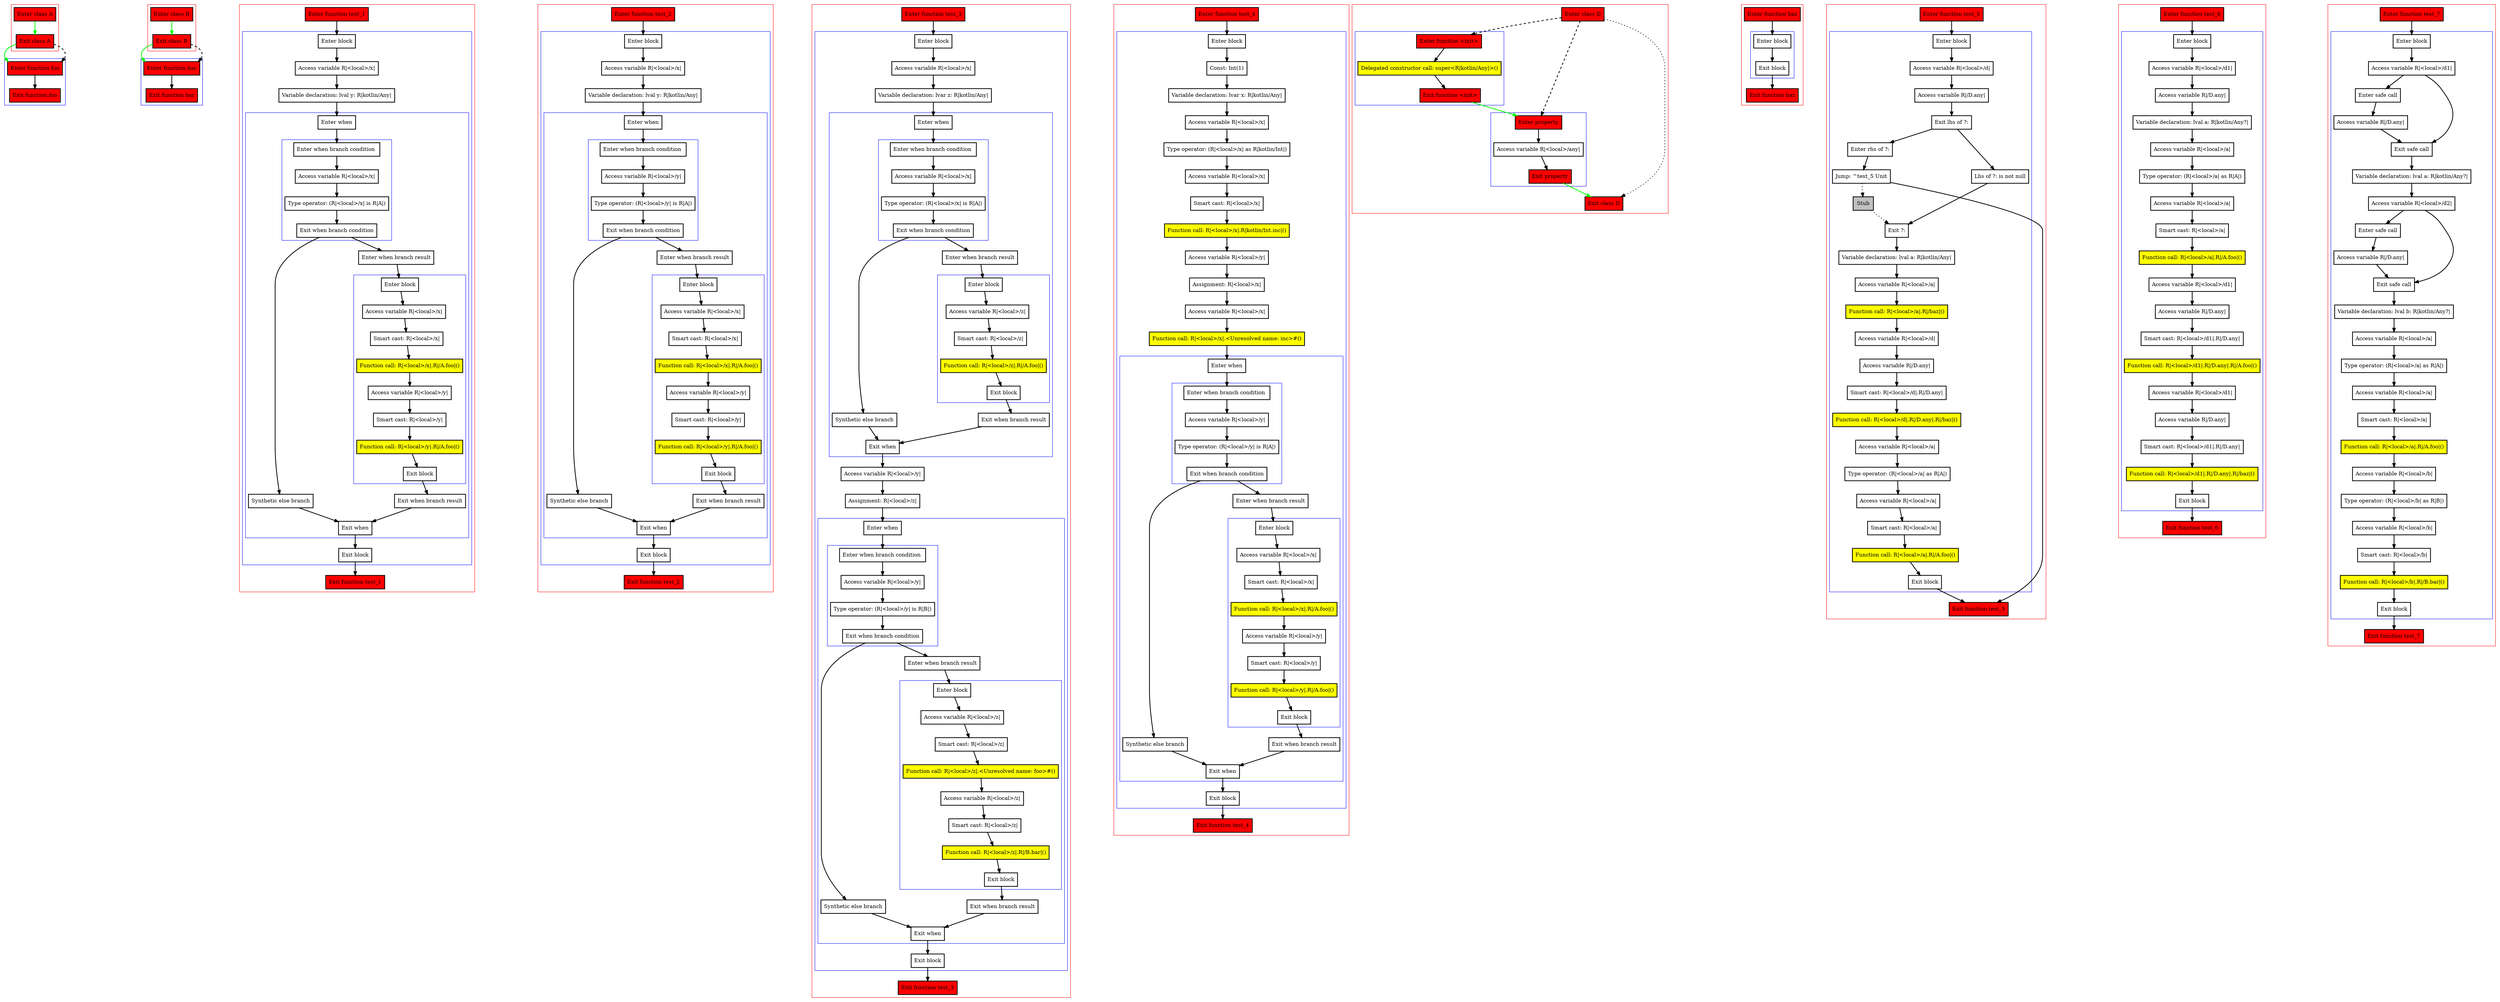 digraph boundSmartcasts_kt {
    graph [nodesep=3]
    node [shape=box penwidth=2]
    edge [penwidth=2]

    subgraph cluster_0 {
        color=red
        0 [label="Enter class A" style="filled" fillcolor=red];
        1 [label="Exit class A" style="filled" fillcolor=red];
    }
    subgraph cluster_1 {
        color=blue
        2 [label="Enter function foo" style="filled" fillcolor=red];
        3 [label="Exit function foo" style="filled" fillcolor=red];
    }
    0 -> {1} [color=green];
    1 -> {2} [color=green];
    1 -> {2} [style=dashed];
    2 -> {3};

    subgraph cluster_2 {
        color=red
        4 [label="Enter class B" style="filled" fillcolor=red];
        5 [label="Exit class B" style="filled" fillcolor=red];
    }
    subgraph cluster_3 {
        color=blue
        6 [label="Enter function bar" style="filled" fillcolor=red];
        7 [label="Exit function bar" style="filled" fillcolor=red];
    }
    4 -> {5} [color=green];
    5 -> {6} [color=green];
    5 -> {6} [style=dashed];
    6 -> {7};

    subgraph cluster_4 {
        color=red
        8 [label="Enter function test_1" style="filled" fillcolor=red];
        subgraph cluster_5 {
            color=blue
            9 [label="Enter block"];
            10 [label="Access variable R|<local>/x|"];
            11 [label="Variable declaration: lval y: R|kotlin/Any|"];
            subgraph cluster_6 {
                color=blue
                12 [label="Enter when"];
                subgraph cluster_7 {
                    color=blue
                    13 [label="Enter when branch condition "];
                    14 [label="Access variable R|<local>/x|"];
                    15 [label="Type operator: (R|<local>/x| is R|A|)"];
                    16 [label="Exit when branch condition"];
                }
                17 [label="Synthetic else branch"];
                18 [label="Enter when branch result"];
                subgraph cluster_8 {
                    color=blue
                    19 [label="Enter block"];
                    20 [label="Access variable R|<local>/x|"];
                    21 [label="Smart cast: R|<local>/x|"];
                    22 [label="Function call: R|<local>/x|.R|/A.foo|()" style="filled" fillcolor=yellow];
                    23 [label="Access variable R|<local>/y|"];
                    24 [label="Smart cast: R|<local>/y|"];
                    25 [label="Function call: R|<local>/y|.R|/A.foo|()" style="filled" fillcolor=yellow];
                    26 [label="Exit block"];
                }
                27 [label="Exit when branch result"];
                28 [label="Exit when"];
            }
            29 [label="Exit block"];
        }
        30 [label="Exit function test_1" style="filled" fillcolor=red];
    }
    8 -> {9};
    9 -> {10};
    10 -> {11};
    11 -> {12};
    12 -> {13};
    13 -> {14};
    14 -> {15};
    15 -> {16};
    16 -> {17 18};
    17 -> {28};
    18 -> {19};
    19 -> {20};
    20 -> {21};
    21 -> {22};
    22 -> {23};
    23 -> {24};
    24 -> {25};
    25 -> {26};
    26 -> {27};
    27 -> {28};
    28 -> {29};
    29 -> {30};

    subgraph cluster_9 {
        color=red
        31 [label="Enter function test_2" style="filled" fillcolor=red];
        subgraph cluster_10 {
            color=blue
            32 [label="Enter block"];
            33 [label="Access variable R|<local>/x|"];
            34 [label="Variable declaration: lval y: R|kotlin/Any|"];
            subgraph cluster_11 {
                color=blue
                35 [label="Enter when"];
                subgraph cluster_12 {
                    color=blue
                    36 [label="Enter when branch condition "];
                    37 [label="Access variable R|<local>/y|"];
                    38 [label="Type operator: (R|<local>/y| is R|A|)"];
                    39 [label="Exit when branch condition"];
                }
                40 [label="Synthetic else branch"];
                41 [label="Enter when branch result"];
                subgraph cluster_13 {
                    color=blue
                    42 [label="Enter block"];
                    43 [label="Access variable R|<local>/x|"];
                    44 [label="Smart cast: R|<local>/x|"];
                    45 [label="Function call: R|<local>/x|.R|/A.foo|()" style="filled" fillcolor=yellow];
                    46 [label="Access variable R|<local>/y|"];
                    47 [label="Smart cast: R|<local>/y|"];
                    48 [label="Function call: R|<local>/y|.R|/A.foo|()" style="filled" fillcolor=yellow];
                    49 [label="Exit block"];
                }
                50 [label="Exit when branch result"];
                51 [label="Exit when"];
            }
            52 [label="Exit block"];
        }
        53 [label="Exit function test_2" style="filled" fillcolor=red];
    }
    31 -> {32};
    32 -> {33};
    33 -> {34};
    34 -> {35};
    35 -> {36};
    36 -> {37};
    37 -> {38};
    38 -> {39};
    39 -> {40 41};
    40 -> {51};
    41 -> {42};
    42 -> {43};
    43 -> {44};
    44 -> {45};
    45 -> {46};
    46 -> {47};
    47 -> {48};
    48 -> {49};
    49 -> {50};
    50 -> {51};
    51 -> {52};
    52 -> {53};

    subgraph cluster_14 {
        color=red
        54 [label="Enter function test_3" style="filled" fillcolor=red];
        subgraph cluster_15 {
            color=blue
            55 [label="Enter block"];
            56 [label="Access variable R|<local>/x|"];
            57 [label="Variable declaration: lvar z: R|kotlin/Any|"];
            subgraph cluster_16 {
                color=blue
                58 [label="Enter when"];
                subgraph cluster_17 {
                    color=blue
                    59 [label="Enter when branch condition "];
                    60 [label="Access variable R|<local>/x|"];
                    61 [label="Type operator: (R|<local>/x| is R|A|)"];
                    62 [label="Exit when branch condition"];
                }
                63 [label="Synthetic else branch"];
                64 [label="Enter when branch result"];
                subgraph cluster_18 {
                    color=blue
                    65 [label="Enter block"];
                    66 [label="Access variable R|<local>/z|"];
                    67 [label="Smart cast: R|<local>/z|"];
                    68 [label="Function call: R|<local>/z|.R|/A.foo|()" style="filled" fillcolor=yellow];
                    69 [label="Exit block"];
                }
                70 [label="Exit when branch result"];
                71 [label="Exit when"];
            }
            72 [label="Access variable R|<local>/y|"];
            73 [label="Assignment: R|<local>/z|"];
            subgraph cluster_19 {
                color=blue
                74 [label="Enter when"];
                subgraph cluster_20 {
                    color=blue
                    75 [label="Enter when branch condition "];
                    76 [label="Access variable R|<local>/y|"];
                    77 [label="Type operator: (R|<local>/y| is R|B|)"];
                    78 [label="Exit when branch condition"];
                }
                79 [label="Synthetic else branch"];
                80 [label="Enter when branch result"];
                subgraph cluster_21 {
                    color=blue
                    81 [label="Enter block"];
                    82 [label="Access variable R|<local>/z|"];
                    83 [label="Smart cast: R|<local>/z|"];
                    84 [label="Function call: R|<local>/z|.<Unresolved name: foo>#()" style="filled" fillcolor=yellow];
                    85 [label="Access variable R|<local>/z|"];
                    86 [label="Smart cast: R|<local>/z|"];
                    87 [label="Function call: R|<local>/z|.R|/B.bar|()" style="filled" fillcolor=yellow];
                    88 [label="Exit block"];
                }
                89 [label="Exit when branch result"];
                90 [label="Exit when"];
            }
            91 [label="Exit block"];
        }
        92 [label="Exit function test_3" style="filled" fillcolor=red];
    }
    54 -> {55};
    55 -> {56};
    56 -> {57};
    57 -> {58};
    58 -> {59};
    59 -> {60};
    60 -> {61};
    61 -> {62};
    62 -> {63 64};
    63 -> {71};
    64 -> {65};
    65 -> {66};
    66 -> {67};
    67 -> {68};
    68 -> {69};
    69 -> {70};
    70 -> {71};
    71 -> {72};
    72 -> {73};
    73 -> {74};
    74 -> {75};
    75 -> {76};
    76 -> {77};
    77 -> {78};
    78 -> {79 80};
    79 -> {90};
    80 -> {81};
    81 -> {82};
    82 -> {83};
    83 -> {84};
    84 -> {85};
    85 -> {86};
    86 -> {87};
    87 -> {88};
    88 -> {89};
    89 -> {90};
    90 -> {91};
    91 -> {92};

    subgraph cluster_22 {
        color=red
        93 [label="Enter function test_4" style="filled" fillcolor=red];
        subgraph cluster_23 {
            color=blue
            94 [label="Enter block"];
            95 [label="Const: Int(1)"];
            96 [label="Variable declaration: lvar x: R|kotlin/Any|"];
            97 [label="Access variable R|<local>/x|"];
            98 [label="Type operator: (R|<local>/x| as R|kotlin/Int|)"];
            99 [label="Access variable R|<local>/x|"];
            100 [label="Smart cast: R|<local>/x|"];
            101 [label="Function call: R|<local>/x|.R|kotlin/Int.inc|()" style="filled" fillcolor=yellow];
            102 [label="Access variable R|<local>/y|"];
            103 [label="Assignment: R|<local>/x|"];
            104 [label="Access variable R|<local>/x|"];
            105 [label="Function call: R|<local>/x|.<Unresolved name: inc>#()" style="filled" fillcolor=yellow];
            subgraph cluster_24 {
                color=blue
                106 [label="Enter when"];
                subgraph cluster_25 {
                    color=blue
                    107 [label="Enter when branch condition "];
                    108 [label="Access variable R|<local>/y|"];
                    109 [label="Type operator: (R|<local>/y| is R|A|)"];
                    110 [label="Exit when branch condition"];
                }
                111 [label="Synthetic else branch"];
                112 [label="Enter when branch result"];
                subgraph cluster_26 {
                    color=blue
                    113 [label="Enter block"];
                    114 [label="Access variable R|<local>/x|"];
                    115 [label="Smart cast: R|<local>/x|"];
                    116 [label="Function call: R|<local>/x|.R|/A.foo|()" style="filled" fillcolor=yellow];
                    117 [label="Access variable R|<local>/y|"];
                    118 [label="Smart cast: R|<local>/y|"];
                    119 [label="Function call: R|<local>/y|.R|/A.foo|()" style="filled" fillcolor=yellow];
                    120 [label="Exit block"];
                }
                121 [label="Exit when branch result"];
                122 [label="Exit when"];
            }
            123 [label="Exit block"];
        }
        124 [label="Exit function test_4" style="filled" fillcolor=red];
    }
    93 -> {94};
    94 -> {95};
    95 -> {96};
    96 -> {97};
    97 -> {98};
    98 -> {99};
    99 -> {100};
    100 -> {101};
    101 -> {102};
    102 -> {103};
    103 -> {104};
    104 -> {105};
    105 -> {106};
    106 -> {107};
    107 -> {108};
    108 -> {109};
    109 -> {110};
    110 -> {111 112};
    111 -> {122};
    112 -> {113};
    113 -> {114};
    114 -> {115};
    115 -> {116};
    116 -> {117};
    117 -> {118};
    118 -> {119};
    119 -> {120};
    120 -> {121};
    121 -> {122};
    122 -> {123};
    123 -> {124};

    subgraph cluster_27 {
        color=red
        125 [label="Enter class D" style="filled" fillcolor=red];
        subgraph cluster_28 {
            color=blue
            126 [label="Enter function <init>" style="filled" fillcolor=red];
            127 [label="Delegated constructor call: super<R|kotlin/Any|>()" style="filled" fillcolor=yellow];
            128 [label="Exit function <init>" style="filled" fillcolor=red];
        }
        subgraph cluster_29 {
            color=blue
            129 [label="Enter property" style="filled" fillcolor=red];
            130 [label="Access variable R|<local>/any|"];
            131 [label="Exit property" style="filled" fillcolor=red];
        }
        132 [label="Exit class D" style="filled" fillcolor=red];
    }
    125 -> {132} [style=dotted];
    125 -> {126 129} [style=dashed];
    126 -> {127};
    127 -> {128};
    128 -> {129} [color=green];
    129 -> {130};
    130 -> {131};
    131 -> {132} [color=green];

    subgraph cluster_30 {
        color=red
        133 [label="Enter function baz" style="filled" fillcolor=red];
        subgraph cluster_31 {
            color=blue
            134 [label="Enter block"];
            135 [label="Exit block"];
        }
        136 [label="Exit function baz" style="filled" fillcolor=red];
    }
    133 -> {134};
    134 -> {135};
    135 -> {136};

    subgraph cluster_32 {
        color=red
        137 [label="Enter function test_5" style="filled" fillcolor=red];
        subgraph cluster_33 {
            color=blue
            138 [label="Enter block"];
            139 [label="Access variable R|<local>/d|"];
            140 [label="Access variable R|/D.any|"];
            141 [label="Exit lhs of ?:"];
            142 [label="Enter rhs of ?:"];
            143 [label="Jump: ^test_5 Unit"];
            144 [label="Stub" style="filled" fillcolor=gray];
            145 [label="Lhs of ?: is not null"];
            146 [label="Exit ?:"];
            147 [label="Variable declaration: lval a: R|kotlin/Any|"];
            148 [label="Access variable R|<local>/a|"];
            149 [label="Function call: R|<local>/a|.R|/baz|()" style="filled" fillcolor=yellow];
            150 [label="Access variable R|<local>/d|"];
            151 [label="Access variable R|/D.any|"];
            152 [label="Smart cast: R|<local>/d|.R|/D.any|"];
            153 [label="Function call: R|<local>/d|.R|/D.any|.R|/baz|()" style="filled" fillcolor=yellow];
            154 [label="Access variable R|<local>/a|"];
            155 [label="Type operator: (R|<local>/a| as R|A|)"];
            156 [label="Access variable R|<local>/a|"];
            157 [label="Smart cast: R|<local>/a|"];
            158 [label="Function call: R|<local>/a|.R|/A.foo|()" style="filled" fillcolor=yellow];
            159 [label="Exit block"];
        }
        160 [label="Exit function test_5" style="filled" fillcolor=red];
    }
    137 -> {138};
    138 -> {139};
    139 -> {140};
    140 -> {141};
    141 -> {142 145};
    142 -> {143};
    143 -> {160};
    143 -> {144} [style=dotted];
    144 -> {146} [style=dotted];
    145 -> {146};
    146 -> {147};
    147 -> {148};
    148 -> {149};
    149 -> {150};
    150 -> {151};
    151 -> {152};
    152 -> {153};
    153 -> {154};
    154 -> {155};
    155 -> {156};
    156 -> {157};
    157 -> {158};
    158 -> {159};
    159 -> {160};

    subgraph cluster_34 {
        color=red
        161 [label="Enter function test_6" style="filled" fillcolor=red];
        subgraph cluster_35 {
            color=blue
            162 [label="Enter block"];
            163 [label="Access variable R|<local>/d1|"];
            164 [label="Access variable R|/D.any|"];
            165 [label="Variable declaration: lval a: R|kotlin/Any?|"];
            166 [label="Access variable R|<local>/a|"];
            167 [label="Type operator: (R|<local>/a| as R|A|)"];
            168 [label="Access variable R|<local>/a|"];
            169 [label="Smart cast: R|<local>/a|"];
            170 [label="Function call: R|<local>/a|.R|/A.foo|()" style="filled" fillcolor=yellow];
            171 [label="Access variable R|<local>/d1|"];
            172 [label="Access variable R|/D.any|"];
            173 [label="Smart cast: R|<local>/d1|.R|/D.any|"];
            174 [label="Function call: R|<local>/d1|.R|/D.any|.R|/A.foo|()" style="filled" fillcolor=yellow];
            175 [label="Access variable R|<local>/d1|"];
            176 [label="Access variable R|/D.any|"];
            177 [label="Smart cast: R|<local>/d1|.R|/D.any|"];
            178 [label="Function call: R|<local>/d1|.R|/D.any|.R|/baz|()" style="filled" fillcolor=yellow];
            179 [label="Exit block"];
        }
        180 [label="Exit function test_6" style="filled" fillcolor=red];
    }
    161 -> {162};
    162 -> {163};
    163 -> {164};
    164 -> {165};
    165 -> {166};
    166 -> {167};
    167 -> {168};
    168 -> {169};
    169 -> {170};
    170 -> {171};
    171 -> {172};
    172 -> {173};
    173 -> {174};
    174 -> {175};
    175 -> {176};
    176 -> {177};
    177 -> {178};
    178 -> {179};
    179 -> {180};

    subgraph cluster_36 {
        color=red
        181 [label="Enter function test_7" style="filled" fillcolor=red];
        subgraph cluster_37 {
            color=blue
            182 [label="Enter block"];
            183 [label="Access variable R|<local>/d1|"];
            184 [label="Enter safe call"];
            185 [label="Access variable R|/D.any|"];
            186 [label="Exit safe call"];
            187 [label="Variable declaration: lval a: R|kotlin/Any?|"];
            188 [label="Access variable R|<local>/d2|"];
            189 [label="Enter safe call"];
            190 [label="Access variable R|/D.any|"];
            191 [label="Exit safe call"];
            192 [label="Variable declaration: lval b: R|kotlin/Any?|"];
            193 [label="Access variable R|<local>/a|"];
            194 [label="Type operator: (R|<local>/a| as R|A|)"];
            195 [label="Access variable R|<local>/a|"];
            196 [label="Smart cast: R|<local>/a|"];
            197 [label="Function call: R|<local>/a|.R|/A.foo|()" style="filled" fillcolor=yellow];
            198 [label="Access variable R|<local>/b|"];
            199 [label="Type operator: (R|<local>/b| as R|B|)"];
            200 [label="Access variable R|<local>/b|"];
            201 [label="Smart cast: R|<local>/b|"];
            202 [label="Function call: R|<local>/b|.R|/B.bar|()" style="filled" fillcolor=yellow];
            203 [label="Exit block"];
        }
        204 [label="Exit function test_7" style="filled" fillcolor=red];
    }
    181 -> {182};
    182 -> {183};
    183 -> {184 186};
    184 -> {185};
    185 -> {186};
    186 -> {187};
    187 -> {188};
    188 -> {189 191};
    189 -> {190};
    190 -> {191};
    191 -> {192};
    192 -> {193};
    193 -> {194};
    194 -> {195};
    195 -> {196};
    196 -> {197};
    197 -> {198};
    198 -> {199};
    199 -> {200};
    200 -> {201};
    201 -> {202};
    202 -> {203};
    203 -> {204};

}
